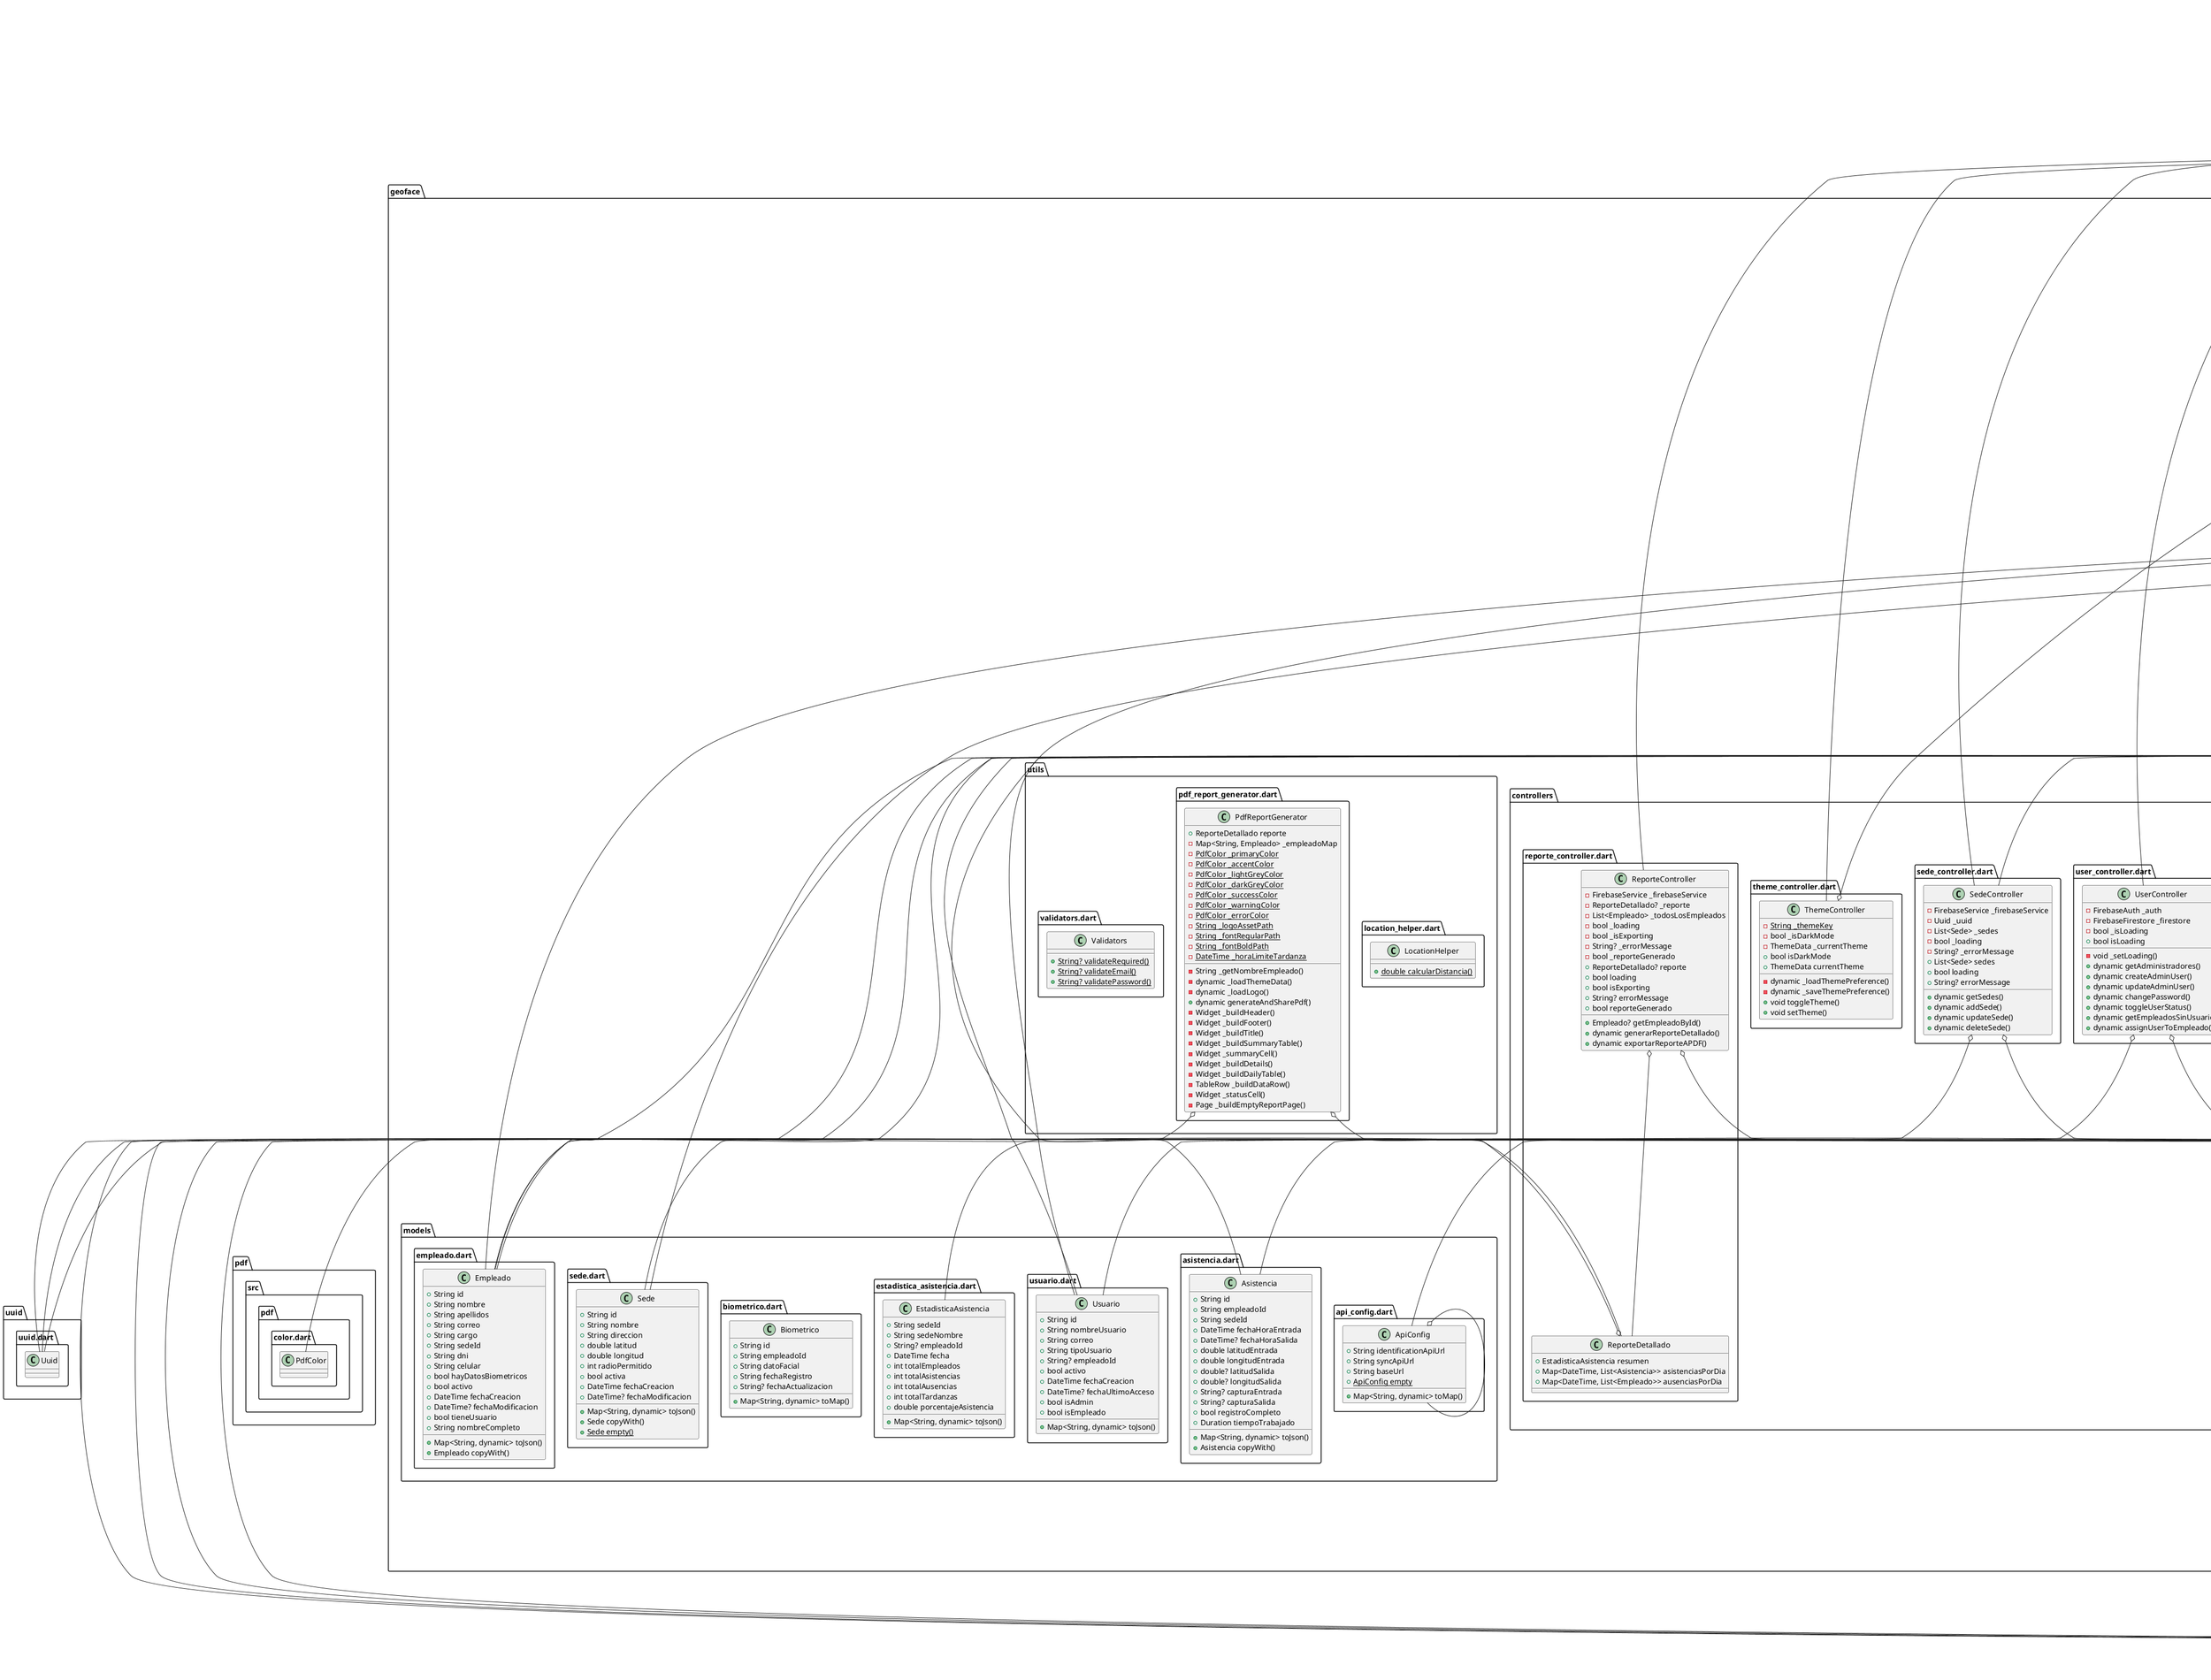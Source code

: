 @startuml
set namespaceSeparator ::

class "geoface::app_config.dart::AppConfig" {
  {static} -SharedPreferences _prefs
  {static} +String appName
  {static} +String appVersion
  {static} +String apiBaseUrl
  {static} +int geoFenceRadius
  {static} +Duration locationUpdateInterval
  {static} +String usuariosCollection
  {static} +String empleadosCollection
  {static} +String sedesCollection
  {static} +String asistenciasCollection
  {static} +bool isFirstRun
  {static} +dynamic initialize()
  {static} +dynamic setFirstRun()
}

"geoface::app_config.dart::AppConfig" o-- "shared_preferences::src::shared_preferences_legacy.dart::SharedPreferences"

class "geoface::controllers::administrador_controller.dart::AdministradorController" {
  -AdministradorService _adminService
  -bool _loading
  -bool _isLoading
  -String? _errorMessage
  +bool loading
  +bool isLoading
  +String? errorMessage
  -void _setState()
  +dynamic getAdministradores()
  +dynamic createAdmin()
  +dynamic updateAdmin()
  +dynamic toggleAdminStatus()
}

"geoface::controllers::administrador_controller.dart::AdministradorController" o-- "geoface::services::administrador_service.dart::AdministradorService"
"flutter::src::foundation::change_notifier.dart::ChangeNotifier" <|-- "geoface::controllers::administrador_controller.dart::AdministradorController"

class "geoface::controllers::api_config_controller.dart::ApiConfigController" {
  -FirebaseService _firebaseService
  -ApiConfig _apiConfig
  -bool _isLoading
  -bool _isSyncing
  -String? _error
  +ApiConfig apiConfig
  +bool isLoading
  +bool isSyncing
  +String? error
  +dynamic loadApiConfig()
  +dynamic saveApiConfigFromBaseUrl()
  +dynamic syncRemoteDatabase()
  -void _setLoading()
}

"geoface::controllers::api_config_controller.dart::ApiConfigController" o-- "geoface::services::firebase_service.dart::FirebaseService"
"geoface::controllers::api_config_controller.dart::ApiConfigController" o-- "geoface::models::api_config.dart::ApiConfig"
"flutter::src::foundation::change_notifier.dart::ChangeNotifier" <|-- "geoface::controllers::api_config_controller.dart::ApiConfigController"

class "geoface::controllers::asistencia_controller.dart::AsistenciaController" {
  -FirebaseService _firebaseService
  -LocationService _locationService
  -Uuid _uuid
  -Asistencia? _asistenciaActiva
  -List<Asistencia> _asistencias
  -bool _loading
  -String? _errorMessage
  +Asistencia? asistenciaActiva
  +List<Asistencia> asistencias
  +bool loading
  +String? errorMessage
  +dynamic checkEmpleadoAsistenciaStatus()
  +dynamic registrarEntrada()
  +dynamic registrarSalida()
  +dynamic getAsistenciasByEmpleado()
  +dynamic getAllAsistencias()
  +void clearState()
  +dynamic refreshAsistenciaStatus()
}

"geoface::controllers::asistencia_controller.dart::AsistenciaController" o-- "geoface::services::firebase_service.dart::FirebaseService"
"geoface::controllers::asistencia_controller.dart::AsistenciaController" o-- "geoface::services::location_service.dart::LocationService"
"geoface::controllers::asistencia_controller.dart::AsistenciaController" o-- "uuid::uuid.dart::Uuid"
"geoface::controllers::asistencia_controller.dart::AsistenciaController" o-- "geoface::models::asistencia.dart::Asistencia"
"flutter::src::foundation::change_notifier.dart::ChangeNotifier" <|-- "geoface::controllers::asistencia_controller.dart::AsistenciaController"

class "geoface::controllers::asistencia_controller.dart::AsistenciaStatus" {
  +int index
  {static} +List<AsistenciaStatus> values
  {static} +AsistenciaStatus debeMarcarEntrada
  {static} +AsistenciaStatus debeMarcarSalida
  {static} +AsistenciaStatus jornadaCompleta
  {static} +AsistenciaStatus error
}

"geoface::controllers::asistencia_controller.dart::AsistenciaStatus" o-- "geoface::controllers::asistencia_controller.dart::AsistenciaStatus"
"dart::core::Enum" <|-- "geoface::controllers::asistencia_controller.dart::AsistenciaStatus"

class "geoface::controllers::auth_controller.dart::AuthController" {
  -FirebaseAuth _auth
  -FirebaseFirestore _firestore
  -AuthStatus _status
  -Usuario? _currentUser
  -String? _errorMessage
  +AuthStatus status
  +Usuario? currentUser
  +String? errorMessage
  +bool isAdmin
  +bool isEmpleado
  +bool loading
  -dynamic _onAuthStateChanged()
  -dynamic _fetchUserData()
  +void setErrorMessage()
  +dynamic login()
  +dynamic logout()
  +dynamic changePassword()
  -void _formatErrorMessage()
}

"geoface::controllers::auth_controller.dart::AuthController" o-- "firebase_auth::firebase_auth.dart::FirebaseAuth"
"geoface::controllers::auth_controller.dart::AuthController" o-- "cloud_firestore::cloud_firestore.dart::FirebaseFirestore"
"geoface::controllers::auth_controller.dart::AuthController" o-- "geoface::controllers::auth_controller.dart::AuthStatus"
"geoface::controllers::auth_controller.dart::AuthController" o-- "geoface::models::usuario.dart::Usuario"
"flutter::src::foundation::change_notifier.dart::ChangeNotifier" <|-- "geoface::controllers::auth_controller.dart::AuthController"

class "geoface::controllers::auth_controller.dart::AuthStatus" {
  +int index
  {static} +List<AuthStatus> values
  {static} +AuthStatus initial
  {static} +AuthStatus authenticated
  {static} +AuthStatus unauthenticated
  {static} +AuthStatus loading
}

"geoface::controllers::auth_controller.dart::AuthStatus" o-- "geoface::controllers::auth_controller.dart::AuthStatus"
"dart::core::Enum" <|-- "geoface::controllers::auth_controller.dart::AuthStatus"

class "geoface::controllers::biometrico_controller.dart::BiometricoController" {
  -FirebaseStorage _storage
  -FirebaseFirestore _firestore
  +CameraController? cameraController
  -bool _isCameraInitialized
  -String? _errorMessage
  -bool _isProcessing
  +bool isCameraInitialized
  +String? errorMessage
  +bool isProcessing
  +dynamic initCamera()
  +dynamic stopCamera()
  +dynamic capturePhoto()
  -dynamic _eliminarBiometricosExistentes()
  +dynamic registerBiometrico()
  +dynamic updateBiometrico()
  +dynamic registerBiometricoWithFile()
  +dynamic updateBiometricoWithFile()
  +dynamic deleteBiometrico()
  +dynamic getBiometricoByEmpleadoId()
  +void dispose()
}

"geoface::controllers::biometrico_controller.dart::BiometricoController" o-- "firebase_storage::firebase_storage.dart::FirebaseStorage"
"geoface::controllers::biometrico_controller.dart::BiometricoController" o-- "cloud_firestore::cloud_firestore.dart::FirebaseFirestore"
"geoface::controllers::biometrico_controller.dart::BiometricoController" o-- "camera::src::camera_controller.dart::CameraController"
"flutter::src::foundation::change_notifier.dart::ChangeNotifier" <|-- "geoface::controllers::biometrico_controller.dart::BiometricoController"

class "geoface::controllers::empleado_controller.dart::EmpleadoController" {
  -FirebaseService _firebaseService
  -FirebaseAuth _auth
  -FirebaseFirestore _firestore
  -Uuid _uuid
  -List<Empleado> _empleados
  -bool _loading
  -String? _errorMessage
  +List<Empleado> empleados
  +bool loading
  +String? errorMessage
  -void _setState()
  +dynamic getEmpleados()
  +dynamic fetchEmpleados()
  +dynamic getEmpleadoById()
  +dynamic getEmpleadosPorSede()
  +dynamic validarDatosUnicos()
  +dynamic addEmpleado()
  +dynamic updateEmpleado()
  +dynamic deleteEmpleado()
  +dynamic toggleEmpleadoActivo()
  +dynamic assignUserToEmpleado()
  +dynamic resetEmpleadoPassword()
}

"geoface::controllers::empleado_controller.dart::EmpleadoController" o-- "geoface::services::firebase_service.dart::FirebaseService"
"geoface::controllers::empleado_controller.dart::EmpleadoController" o-- "firebase_auth::firebase_auth.dart::FirebaseAuth"
"geoface::controllers::empleado_controller.dart::EmpleadoController" o-- "cloud_firestore::cloud_firestore.dart::FirebaseFirestore"
"geoface::controllers::empleado_controller.dart::EmpleadoController" o-- "uuid::uuid.dart::Uuid"
"flutter::src::foundation::change_notifier.dart::ChangeNotifier" <|-- "geoface::controllers::empleado_controller.dart::EmpleadoController"

class "geoface::controllers::reporte_controller.dart::ReporteDetallado" {
  +EstadisticaAsistencia resumen
  +Map<DateTime, List<Asistencia>> asistenciasPorDia
  +Map<DateTime, List<Empleado>> ausenciasPorDia
}

"geoface::controllers::reporte_controller.dart::ReporteDetallado" o-- "geoface::models::estadistica_asistencia.dart::EstadisticaAsistencia"

class "geoface::controllers::reporte_controller.dart::ReporteController" {
  -FirebaseService _firebaseService
  -ReporteDetallado? _reporte
  -List<Empleado> _todosLosEmpleados
  -bool _loading
  -bool _isExporting
  -String? _errorMessage
  -bool _reporteGenerado
  +ReporteDetallado? reporte
  +bool loading
  +bool isExporting
  +String? errorMessage
  +bool reporteGenerado
  +Empleado? getEmpleadoById()
  +dynamic generarReporteDetallado()
  +dynamic exportarReporteAPDF()
}

"geoface::controllers::reporte_controller.dart::ReporteController" o-- "geoface::services::firebase_service.dart::FirebaseService"
"geoface::controllers::reporte_controller.dart::ReporteController" o-- "geoface::controllers::reporte_controller.dart::ReporteDetallado"
"flutter::src::foundation::change_notifier.dart::ChangeNotifier" <|-- "geoface::controllers::reporte_controller.dart::ReporteController"

class "geoface::controllers::sede_controller.dart::SedeController" {
  -FirebaseService _firebaseService
  -Uuid _uuid
  -List<Sede> _sedes
  -bool _loading
  -String? _errorMessage
  +List<Sede> sedes
  +bool loading
  +String? errorMessage
  +dynamic getSedes()
  +dynamic addSede()
  +dynamic updateSede()
  +dynamic deleteSede()
}

"geoface::controllers::sede_controller.dart::SedeController" o-- "geoface::services::firebase_service.dart::FirebaseService"
"geoface::controllers::sede_controller.dart::SedeController" o-- "uuid::uuid.dart::Uuid"
"flutter::src::foundation::change_notifier.dart::ChangeNotifier" <|-- "geoface::controllers::sede_controller.dart::SedeController"

class "geoface::controllers::theme_controller.dart::ThemeController" {
  {static} -String _themeKey
  -bool _isDarkMode
  -ThemeData _currentTheme
  +bool isDarkMode
  +ThemeData currentTheme
  -dynamic _loadThemePreference()
  -dynamic _saveThemePreference()
  +void toggleTheme()
  +void setTheme()
}

"geoface::controllers::theme_controller.dart::ThemeController" o-- "flutter::src::material::theme_data.dart::ThemeData"
"flutter::src::foundation::change_notifier.dart::ChangeNotifier" <|-- "geoface::controllers::theme_controller.dart::ThemeController"

class "geoface::controllers::theme_provider.dart::ThemeProvider" {
  -bool _isDarkMode
  +bool isDarkMode
  +ThemeData currentTheme
  -dynamic _loadThemeFromPrefs()
  -dynamic _saveThemeToPrefs()
  +void toggleTheme()
}

"geoface::controllers::theme_provider.dart::ThemeProvider" o-- "flutter::src::material::theme_data.dart::ThemeData"
"flutter::src::foundation::change_notifier.dart::ChangeNotifier" <|-- "geoface::controllers::theme_provider.dart::ThemeProvider"

class "geoface::controllers::user_controller.dart::UserController" {
  -FirebaseAuth _auth
  -FirebaseFirestore _firestore
  -bool _isLoading
  +bool isLoading
  -void _setLoading()
  +dynamic getAdministradores()
  +dynamic createAdminUser()
  +dynamic updateAdminUser()
  +dynamic changePassword()
  +dynamic toggleUserStatus()
  +dynamic getEmpleadosSinUsuario()
  +dynamic assignUserToEmpleado()
}

"geoface::controllers::user_controller.dart::UserController" o-- "firebase_auth::firebase_auth.dart::FirebaseAuth"
"geoface::controllers::user_controller.dart::UserController" o-- "cloud_firestore::cloud_firestore.dart::FirebaseFirestore"
"flutter::src::foundation::change_notifier.dart::ChangeNotifier" <|-- "geoface::controllers::user_controller.dart::UserController"

class "geoface::firebase_options.dart::DefaultFirebaseOptions" {
  {static} +FirebaseOptions android
  {static} +FirebaseOptions currentPlatform
}

"geoface::firebase_options.dart::DefaultFirebaseOptions" o-- "firebase_core_platform_interface::firebase_core_platform_interface.dart::FirebaseOptions"

class "geoface::main.dart::MyApp" {
  +State<MyApp> createState()
}

"flutter::src::widgets::framework.dart::StatefulWidget" <|-- "geoface::main.dart::MyApp"

class "geoface::main.dart::_MyAppState" {
  -bool _isFirstLaunch
  -bool _isLoading
  -String _firstLaunchKey
  +void initState()
  -dynamic _loadAppState()
  -void _handlePermissionsGranted()
  +Widget build()
  -Widget _buildLoadingScreen()
  -Widget _buildInitialScreen()
}

"flutter::src::widgets::framework.dart::State" <|-- "geoface::main.dart::_MyAppState"

class "geoface::models::api_config.dart::ApiConfig" {
  +String identificationApiUrl
  +String syncApiUrl
  +String baseUrl
  {static} +ApiConfig empty
  +Map<String, dynamic> toMap()
}

"geoface::models::api_config.dart::ApiConfig" o-- "geoface::models::api_config.dart::ApiConfig"

class "geoface::models::asistencia.dart::Asistencia" {
  +String id
  +String empleadoId
  +String sedeId
  +DateTime fechaHoraEntrada
  +DateTime? fechaHoraSalida
  +double latitudEntrada
  +double longitudEntrada
  +double? latitudSalida
  +double? longitudSalida
  +String? capturaEntrada
  +String? capturaSalida
  +bool registroCompleto
  +Duration tiempoTrabajado
  +Map<String, dynamic> toJson()
  +Asistencia copyWith()
}

class "geoface::models::biometrico.dart::Biometrico" {
  +String id
  +String empleadoId
  +String datoFacial
  +String fechaRegistro
  +String? fechaActualizacion
  +Map<String, dynamic> toMap()
}

class "geoface::models::empleado.dart::Empleado" {
  +String id
  +String nombre
  +String apellidos
  +String correo
  +String cargo
  +String sedeId
  +String dni
  +String celular
  +bool hayDatosBiometricos
  +bool activo
  +DateTime fechaCreacion
  +DateTime? fechaModificacion
  +bool tieneUsuario
  +String nombreCompleto
  +Map<String, dynamic> toJson()
  +Empleado copyWith()
}

class "geoface::models::estadistica_asistencia.dart::EstadisticaAsistencia" {
  +String sedeId
  +String sedeNombre
  +String? empleadoId
  +DateTime fecha
  +int totalEmpleados
  +int totalAsistencias
  +int totalAusencias
  +int totalTardanzas
  +double porcentajeAsistencia
  +Map<String, dynamic> toJson()
}

class "geoface::models::sede.dart::Sede" {
  +String id
  +String nombre
  +String direccion
  +double latitud
  +double longitud
  +int radioPermitido
  +bool activa
  +DateTime fechaCreacion
  +DateTime? fechaModificacion
  +Map<String, dynamic> toJson()
  +Sede copyWith()
  {static} +Sede empty()
}

class "geoface::models::usuario.dart::Usuario" {
  +String id
  +String nombreUsuario
  +String correo
  +String tipoUsuario
  +String? empleadoId
  +bool activo
  +DateTime fechaCreacion
  +DateTime? fechaUltimoAcceso
  +bool isAdmin
  +bool isEmpleado
  +Map<String, dynamic> toJson()
}

class "geoface::routes.dart::AppRoutes" {
  {static} +String mainMenu
  {static} +String login
  {static} +String dashboard
  {static} +String empleados
  {static} +String empleadoDetail
  {static} +String sedes
  {static} +String sedeDetail
  {static} +String reportes
  {static} +String marcarAsistencia
  {static} +String biometrico
  {static} +String gestionUsuariosEmpleados
  {static} +String adminLayout
  {static} +Route<dynamic> generateRoute()
}

class "geoface::services::administrador_service.dart::AdministradorService" {
  -FirebaseAuth _auth
  -FirebaseFirestore _firestore
  +dynamic getAdministradores()
  +dynamic createAdminUser()
  +dynamic updateAdminUser()
  +dynamic toggleUserStatus()
}

"geoface::services::administrador_service.dart::AdministradorService" o-- "firebase_auth::firebase_auth.dart::FirebaseAuth"
"geoface::services::administrador_service.dart::AdministradorService" o-- "cloud_firestore::cloud_firestore.dart::FirebaseFirestore"

class "geoface::services::auth_service.dart::AuthService" {
  -FirebaseAuth _firebaseAuth
  -FirebaseFirestore _firestore
  +Stream<User?> authStateChanges
  +User? currentUser
  +dynamic signIn()
  +dynamic signOut()
  +dynamic getCurrentUserData()
  +dynamic isCurrentUserAdmin()
}

"geoface::services::auth_service.dart::AuthService" o-- "firebase_auth::firebase_auth.dart::FirebaseAuth"
"geoface::services::auth_service.dart::AuthService" o-- "cloud_firestore::cloud_firestore.dart::FirebaseFirestore"
"geoface::services::auth_service.dart::AuthService" o-- "dart::async::Stream<User>"
"geoface::services::auth_service.dart::AuthService" o-- "firebase_auth::firebase_auth.dart::User"

class "geoface::services::empleado_service.dart::EmpleadoService" {
  -FirebaseFirestore _firestore
  -FirebaseStorage _storage
  +dynamic getEmpleados()
  +dynamic getEmpleadoById()
  +dynamic createEmpleado()
  +dynamic updateEmpleado()
}

"geoface::services::empleado_service.dart::EmpleadoService" o-- "cloud_firestore::cloud_firestore.dart::FirebaseFirestore"
"geoface::services::empleado_service.dart::EmpleadoService" o-- "firebase_storage::firebase_storage.dart::FirebaseStorage"

class "geoface::services::fake_gps_detector_service.dart::FakeGpsDetectorService" {
  {static} -dynamic _isMockLocation()
  {static} -bool _isLowAccuracy()
  {static} +dynamic checkIfFakeGpsUsed()
}

class "geoface::services::firebase_service.dart::FirebaseService" {
  -FirebaseFirestore _firestore
  -FirebaseAuth _auth
  +dynamic signInWithEmailAndPassword()
  +dynamic signOut()
  +User? getCurrentUser()
  +dynamic getUsuarioByEmail()
  +dynamic getEmpleados()
  +dynamic getEmpleadoById()
  +dynamic getEmpleadoByDNI()
  +dynamic addEmpleado()
  +dynamic updateEmpleado()
  +dynamic deleteEmpleado()
  +dynamic getSedes()
  +dynamic getSedeById()
  +dynamic addSede()
  +dynamic updateSede()
  +dynamic deleteSede()
  +dynamic getAsistenciasByEmpleado()
  +dynamic getActiveAsistencia()
  +dynamic registrarEntrada()
  +dynamic registrarSalida()
  +dynamic getAsistenciaById()
  +dynamic getAsistenciasFiltradas()
  +dynamic getCompletedAsistenciaForToday()
  +dynamic getTodayAsistencia()
  +dynamic getAsistenciasBySede()
  +dynamic getAllAsistencias()
  +dynamic getAdministradores()
  +dynamic sendPasswordResetEmail()
  +dynamic saveApiConfig()
  +dynamic getApiConfig()
}

"geoface::services::firebase_service.dart::FirebaseService" o-- "cloud_firestore::cloud_firestore.dart::FirebaseFirestore"
"geoface::services::firebase_service.dart::FirebaseService" o-- "firebase_auth::firebase_auth.dart::FirebaseAuth"

class "geoface::services::location_service.dart::LocationService" {
  +dynamic getCurrentPosition()
}

class "geoface::services::sede_services.dart::SedeService" {
  -FirebaseFirestore _firestore
  +dynamic getSedes()
  +dynamic getSedeById()
  +dynamic createSede()
  +dynamic updateSede()
  +dynamic toggleSedeActiva()
  +bool coordenadasEnPerimetro()
}

"geoface::services::sede_services.dart::SedeService" o-- "cloud_firestore::cloud_firestore.dart::FirebaseFirestore"

class "geoface::services::time_service.dart::TimeService" {
  {static} +dynamic getCurrentNetworkTime()
}

class "geoface::themes::app_theme.dart::AppTheme" {
  {static} -Color _primarySeed
  {static} -Color _secondarySeed
  {static} -Color _tertiarySeed
  {static} -Color _errorSeed
  {static} +ThemeData lightTheme
  {static} +ThemeData darkTheme
  {static} -ThemeData _buildTheme()
}

"geoface::themes::app_theme.dart::AppTheme" o-- "dart::ui::Color"
"geoface::themes::app_theme.dart::AppTheme" o-- "flutter::src::material::theme_data.dart::ThemeData"

class "geoface::utils::location_helper.dart::LocationHelper" {
  {static} +double calcularDistancia()
}

class "geoface::utils::pdf_report_generator.dart::PdfReportGenerator" {
  +ReporteDetallado reporte
  -Map<String, Empleado> _empleadoMap
  {static} -PdfColor _primaryColor
  {static} -PdfColor _accentColor
  {static} -PdfColor _lightGreyColor
  {static} -PdfColor _darkGreyColor
  {static} -PdfColor _successColor
  {static} -PdfColor _warningColor
  {static} -PdfColor _errorColor
  {static} -String _logoAssetPath
  {static} -String _fontRegularPath
  {static} -String _fontBoldPath
  {static} -DateTime _horaLimiteTardanza
  -String _getNombreEmpleado()
  -dynamic _loadThemeData()
  -dynamic _loadLogo()
  +dynamic generateAndSharePdf()
  -Widget _buildHeader()
  -Widget _buildFooter()
  -Widget _buildTitle()
  -Widget _buildSummaryTable()
  -Widget _summaryCell()
  -Widget _buildDetails()
  -Widget _buildDailyTable()
  -TableRow _buildDataRow()
  -Widget _statusCell()
  -Page _buildEmptyReportPage()
}

"geoface::utils::pdf_report_generator.dart::PdfReportGenerator" o-- "geoface::controllers::reporte_controller.dart::ReporteDetallado"
"geoface::utils::pdf_report_generator.dart::PdfReportGenerator" o-- "pdf::src::pdf::color.dart::PdfColor"

class "geoface::utils::validators.dart::Validators" {
  {static} +String? validateRequired()
  {static} +String? validateEmail()
  {static} +String? validatePassword()
}

class "geoface::views::admin::add_edit_admin_page.dart::AddEditAdminPage" {
  +Usuario? admin
  +State<AddEditAdminPage> createState()
}

"geoface::views::admin::add_edit_admin_page.dart::AddEditAdminPage" o-- "geoface::models::usuario.dart::Usuario"
"flutter::src::widgets::framework.dart::StatefulWidget" <|-- "geoface::views::admin::add_edit_admin_page.dart::AddEditAdminPage"

class "geoface::views::admin::add_edit_admin_page.dart::_AddEditAdminPageState" {
  -GlobalKey<FormState> _formKey
  -TextEditingController _nombreController
  -TextEditingController _correoController
  -TextEditingController _passwordController
  -bool _isEditMode
  -bool _obscurePassword
  -AnimationController _animationController
  -AnimationController _formAnimationController
  -Animation<double> _fadeAnimation
  -Animation<Offset> _slideAnimation
  +void initState()
  +void dispose()
  -dynamic _saveForm()
  -Widget _buildHeaderSection()
  -Widget _buildFormField()
  +Widget build()
}

"geoface::views::admin::add_edit_admin_page.dart::_AddEditAdminPageState" o-- "flutter::src::widgets::framework.dart::GlobalKey<FormState>"
"geoface::views::admin::add_edit_admin_page.dart::_AddEditAdminPageState" o-- "flutter::src::widgets::editable_text.dart::TextEditingController"
"geoface::views::admin::add_edit_admin_page.dart::_AddEditAdminPageState" o-- "flutter::src::animation::animation_controller.dart::AnimationController"
"geoface::views::admin::add_edit_admin_page.dart::_AddEditAdminPageState" o-- "flutter::src::animation::animation.dart::Animation<double>"
"geoface::views::admin::add_edit_admin_page.dart::_AddEditAdminPageState" o-- "flutter::src::animation::animation.dart::Animation<Offset>"
"flutter::src::widgets::framework.dart::State" <|-- "geoface::views::admin::add_edit_admin_page.dart::_AddEditAdminPageState"
"flutter::src::widgets::ticker_provider.dart::TickerProviderStateMixin" <|-- "geoface::views::admin::add_edit_admin_page.dart::_AddEditAdminPageState"

class "geoface::views::admin::administradores_page.dart::AdministradoresPage" {
  +State<AdministradoresPage> createState()
}

"flutter::src::widgets::framework.dart::StatefulWidget" <|-- "geoface::views::admin::administradores_page.dart::AdministradoresPage"

class "geoface::views::admin::administradores_page.dart::_AdministradoresPageState" {
  -dynamic _administradoresFuture
  -AnimationController _fabAnimationController
  -Animation<double> _fabAnimation
  +void initState()
  +void dispose()
  -void _loadData()
  -dynamic _refreshData()
  -void _navigateAndRefresh()
  -void _toggleStatus()
  +Widget build()
}

"geoface::views::admin::administradores_page.dart::_AdministradoresPageState" o-- "flutter::src::animation::animation_controller.dart::AnimationController"
"geoface::views::admin::administradores_page.dart::_AdministradoresPageState" o-- "flutter::src::animation::animation.dart::Animation<double>"
"flutter::src::widgets::framework.dart::State" <|-- "geoface::views::admin::administradores_page.dart::_AdministradoresPageState"
"flutter::src::widgets::ticker_provider.dart::TickerProviderStateMixin" <|-- "geoface::views::admin::administradores_page.dart::_AdministradoresPageState"

class "geoface::views::admin::admin_layout.dart::AdminLayout" {
  +State<AdminLayout> createState()
}

"flutter::src::widgets::framework.dart::StatefulWidget" <|-- "geoface::views::admin::admin_layout.dart::AdminLayout"

class "geoface::views::admin::admin_layout.dart::_AdminLayoutState" {
  -TabController _tabController
  -int _selectedIndex
  -List<Widget> _pageCache
  -List<String> _titles
  -List<IconData> _icons
  +void initState()
  +void dispose()
  -void _onItemTapped()
  -void _showSettingsMenu()
  -PageRouteBuilder<dynamic> _createSettingsRoute()
  -void _showLogoutConfirmation()
  +Widget build()
  -PreferredSizeWidget _buildAppBar()
  -Widget _buildBottomNav()
  -Widget _buildNavItem()
}

"geoface::views::admin::admin_layout.dart::_AdminLayoutState" o-- "flutter::src::material::tab_controller.dart::TabController"
"flutter::src::widgets::framework.dart::State" <|-- "geoface::views::admin::admin_layout.dart::_AdminLayoutState"
"flutter::src::widgets::ticker_provider.dart::SingleTickerProviderStateMixin" <|-- "geoface::views::admin::admin_layout.dart::_AdminLayoutState"

class "geoface::views::admin::admin_layout.dart::_SettingsMenu" {
  +Usuario currentUser
  +dynamic Function(Widget) onNavigate
  +void Function() onToggleTheme
  +void Function() onLogout
  +Widget build()
  -Widget _buildProfileHeader()
  -Widget _buildMenuSection()
  -Widget _buildOptionTile()
}

"geoface::views::admin::admin_layout.dart::_SettingsMenu" o-- "geoface::models::usuario.dart::Usuario"
"geoface::views::admin::admin_layout.dart::_SettingsMenu" o-- "null::dynamic Function(Widget)"
"geoface::views::admin::admin_layout.dart::_SettingsMenu" o-- "dart::ui::void Function()"
"flutter::src::widgets::framework.dart::StatelessWidget" <|-- "geoface::views::admin::admin_layout.dart::_SettingsMenu"

class "geoface::views::admin::api_config_page.dart::ApiConfigPage" {
  +State<ApiConfigPage> createState()
}

"flutter::src::widgets::framework.dart::StatefulWidget" <|-- "geoface::views::admin::api_config_page.dart::ApiConfigPage"

class "geoface::views::admin::api_config_page.dart::_ApiConfigPageState" {
  -GlobalKey<FormState> _formKey
  -TextEditingController _urlController
  +void initState()
  +void dispose()
  -dynamic _saveUrl()
  -dynamic _syncApi()
  +Widget build()
}

"geoface::views::admin::api_config_page.dart::_ApiConfigPageState" o-- "flutter::src::widgets::framework.dart::GlobalKey<FormState>"
"geoface::views::admin::api_config_page.dart::_ApiConfigPageState" o-- "flutter::src::widgets::editable_text.dart::TextEditingController"
"flutter::src::widgets::framework.dart::State" <|-- "geoface::views::admin::api_config_page.dart::_ApiConfigPageState"

class "geoface::views::admin::cambiar_contrasena_page.dart::CambiarContrasenaPage" {
  +State<CambiarContrasenaPage> createState()
}

"flutter::src::widgets::framework.dart::StatefulWidget" <|-- "geoface::views::admin::cambiar_contrasena_page.dart::CambiarContrasenaPage"

class "geoface::views::admin::cambiar_contrasena_page.dart::_CambiarContrasenaPageState" {
  -GlobalKey<FormState> _formKey
  -TextEditingController _currentPasswordController
  -TextEditingController _newPasswordController
  -TextEditingController _confirmPasswordController
  -bool _currentPasswordVisible
  -bool _newPasswordVisible
  -bool _confirmPasswordVisible
  +void dispose()
  -void _showFeedback()
  -dynamic _cambiarContrasena()
  +Widget build()
  -Widget _buildHeader()
  -Widget _buildPasswordField()
}

"geoface::views::admin::cambiar_contrasena_page.dart::_CambiarContrasenaPageState" o-- "flutter::src::widgets::framework.dart::GlobalKey<FormState>"
"geoface::views::admin::cambiar_contrasena_page.dart::_CambiarContrasenaPageState" o-- "flutter::src::widgets::editable_text.dart::TextEditingController"
"flutter::src::widgets::framework.dart::State" <|-- "geoface::views::admin::cambiar_contrasena_page.dart::_CambiarContrasenaPageState"

class "geoface::views::admin::crear_administrador.dart::CrearAdministradorPage" {
  +State<CrearAdministradorPage> createState()
}

"flutter::src::widgets::framework.dart::StatefulWidget" <|-- "geoface::views::admin::crear_administrador.dart::CrearAdministradorPage"

class "geoface::views::admin::crear_administrador.dart::_CrearAdministradorPageState" {
  +TextEditingController nameController
  +TextEditingController emailController
  +TextEditingController passwordController
  +GlobalKey<FormState> formKey
  +bool isLoading
  +void dispose()
  -dynamic _createAdminUser()
  +Widget build()
}

"geoface::views::admin::crear_administrador.dart::_CrearAdministradorPageState" o-- "flutter::src::widgets::editable_text.dart::TextEditingController"
"geoface::views::admin::crear_administrador.dart::_CrearAdministradorPageState" o-- "flutter::src::widgets::framework.dart::GlobalKey<FormState>"
"flutter::src::widgets::framework.dart::State" <|-- "geoface::views::admin::crear_administrador.dart::_CrearAdministradorPageState"

class "geoface::views::admin::custom_app_bar.dart::LoadingOverlay" {
  +bool isLoading
  +Widget child
  +String? message
  +Widget build()
}

"geoface::views::admin::custom_app_bar.dart::LoadingOverlay" o-- "flutter::src::widgets::framework.dart::Widget"
"flutter::src::widgets::framework.dart::StatelessWidget" <|-- "geoface::views::admin::custom_app_bar.dart::LoadingOverlay"

class "geoface::views::admin::dashboard_page.dart::DashboardPage" {
  +void Function(int)? onNavigateToTab
  +State<DashboardPage> createState()
}

"geoface::views::admin::dashboard_page.dart::DashboardPage" o-- "null::void Function(int)"
"flutter::src::widgets::framework.dart::StatefulWidget" <|-- "geoface::views::admin::dashboard_page.dart::DashboardPage"

class "geoface::views::admin::dashboard_page.dart::_DashboardPageState" {
  -AnimationController _animationController
  -Animation<double> _fadeAnimation
  -Animation<Offset> _slideAnimation
  +void initState()
  +void dispose()
  -dynamic _loadData()
  -int _getAsistenciasHoy()
  -Map<String, int> _getAsistenciasPorSedeHoy()
  +Widget build()
  -Widget _buildLoadingWidget()
  -Widget _buildErrorWidget()
  -Widget _buildHeader()
  -String _getGreeting()
  -Widget _buildStatsGrid()
  -Widget _buildModernStatCard()
  -Widget _buildAsistenciasChart()
  -Widget _buildEmptyChart()
  -Widget _buildChart()
  -String _getShortSedeName()
  -Widget _buildSedesSection()
  -Widget _buildEmptySedes()
  -Widget _buildSedeCard()
  -Widget _buildInsightCards()
  -Widget _buildInsightCard()
  -List<_InsightData> _generateInsights()
}

"geoface::views::admin::dashboard_page.dart::_DashboardPageState" o-- "flutter::src::animation::animation_controller.dart::AnimationController"
"geoface::views::admin::dashboard_page.dart::_DashboardPageState" o-- "flutter::src::animation::animation.dart::Animation<double>"
"geoface::views::admin::dashboard_page.dart::_DashboardPageState" o-- "flutter::src::animation::animation.dart::Animation<Offset>"
"flutter::src::widgets::framework.dart::State" <|-- "geoface::views::admin::dashboard_page.dart::_DashboardPageState"
"flutter::src::widgets::ticker_provider.dart::TickerProviderStateMixin" <|-- "geoface::views::admin::dashboard_page.dart::_DashboardPageState"

class "geoface::views::admin::dashboard_page.dart::_StatCardData" {
  +String title
  +String value
  +String? total
  +String? description
  +IconData icon
  +List<Color> gradient
}

"geoface::views::admin::dashboard_page.dart::_StatCardData" o-- "flutter::src::widgets::icon_data.dart::IconData"

class "geoface::views::admin::dashboard_page.dart::_InsightData" {
  +String title
  +String description
  +IconData icon
  +Color color
}

"geoface::views::admin::dashboard_page.dart::_InsightData" o-- "flutter::src::widgets::icon_data.dart::IconData"
"geoface::views::admin::dashboard_page.dart::_InsightData" o-- "dart::ui::Color"

class "geoface::views::admin::empleados_page.dart::EmpleadosPage" {
  +State<EmpleadosPage> createState()
}

"flutter::src::widgets::framework.dart::StatefulWidget" <|-- "geoface::views::admin::empleados_page.dart::EmpleadosPage"

class "geoface::views::admin::empleados_page.dart::_EmpleadosPageState" {
  -TextEditingController _searchController
  -FocusNode _searchFocusNode
  -AnimationController _fabAnimationController
  -AnimationController _searchAnimationController
  -Animation<double> _fabAnimation
  -Animation<double> _searchAnimation
  -bool _isSearchExpanded
  -String _selectedFilter
  +void initState()
  +void dispose()
  -void _onSearchChanged()
  -void _onSearchFocusChanged()
  -void _expandSearch()
  -void _collapseSearch()
  -dynamic _refreshData()
  -void _showFeedback()
  -dynamic _toggleEmpleadoStatus()
  -dynamic _deleteEmpleado()
  -String _getInitials()
  -List<Empleado> _filterEmpleados()
  -void _navigateToForm()
  -void _navigateToDetail()
  -void _navigateToBiometrico()
  +Widget build()
  -Widget _buildLoadingState()
  -Widget _buildHeader()
  -Widget _buildSearchAndFilters()
  -Widget _buildSearchBar()
  -Widget _buildFilterChips()
  -Widget _buildEmpleadosList()
  -Widget _buildEmpleadoCard()
  -Widget _buildEmptyState()
  -Widget _buildNoResultsState()
  -Widget _buildErrorState()
  -void _showEmpleadoOptions()
  -Widget _buildOptionTile()
  -void _showDeleteConfirmation()
}

"geoface::views::admin::empleados_page.dart::_EmpleadosPageState" o-- "flutter::src::widgets::editable_text.dart::TextEditingController"
"geoface::views::admin::empleados_page.dart::_EmpleadosPageState" o-- "flutter::src::widgets::focus_manager.dart::FocusNode"
"geoface::views::admin::empleados_page.dart::_EmpleadosPageState" o-- "flutter::src::animation::animation_controller.dart::AnimationController"
"geoface::views::admin::empleados_page.dart::_EmpleadosPageState" o-- "flutter::src::animation::animation.dart::Animation<double>"
"flutter::src::widgets::framework.dart::State" <|-- "geoface::views::admin::empleados_page.dart::_EmpleadosPageState"
"flutter::src::widgets::ticker_provider.dart::TickerProviderStateMixin" <|-- "geoface::views::admin::empleados_page.dart::_EmpleadosPageState"

class "geoface::views::admin::empleado_detail_page.dart::EmpleadoDetailPage" {
  +String empleadoId
  +State<EmpleadoDetailPage> createState()
}

"flutter::src::widgets::framework.dart::StatefulWidget" <|-- "geoface::views::admin::empleado_detail_page.dart::EmpleadoDetailPage"

class "geoface::views::admin::empleado_detail_page.dart::_EmpleadoDetailPageState" {
  -GlobalKey<FormState> _formKey
  -bool _isLoading
  -bool _isEditing
  -Empleado? _empleado
  -TextEditingController _nombreController
  -TextEditingController _apellidosController
  -TextEditingController _dniController
  -TextEditingController _celularController
  -TextEditingController _correoController
  -TextEditingController _cargoController
  -String? _sedeSeleccionada
  -EmpleadoController _empleadoController
  -SedeController _sedeController
  +void initState()
  +void dispose()
  -dynamic _loadData()
  -void _populateControllers()
  -dynamic _guardarCambios()
  -void _navigateToBiometrico()
  -void _mostrarNotificacion()
  -String _getInitials()
  -Widget _buildSectionHeader()
  -Widget _buildTextField()
  -Widget _buildDropdownField()
  +Widget build()
  -Widget _buildBody()
  -Widget _buildProfileHeader()
  -Widget _buildBiometricCard()
  -Widget _buildActionButtons()
}

"geoface::views::admin::empleado_detail_page.dart::_EmpleadoDetailPageState" o-- "flutter::src::widgets::framework.dart::GlobalKey<FormState>"
"geoface::views::admin::empleado_detail_page.dart::_EmpleadoDetailPageState" o-- "geoface::models::empleado.dart::Empleado"
"geoface::views::admin::empleado_detail_page.dart::_EmpleadoDetailPageState" o-- "flutter::src::widgets::editable_text.dart::TextEditingController"
"geoface::views::admin::empleado_detail_page.dart::_EmpleadoDetailPageState" o-- "geoface::controllers::empleado_controller.dart::EmpleadoController"
"geoface::views::admin::empleado_detail_page.dart::_EmpleadoDetailPageState" o-- "geoface::controllers::sede_controller.dart::SedeController"
"flutter::src::widgets::framework.dart::State" <|-- "geoface::views::admin::empleado_detail_page.dart::_EmpleadoDetailPageState"

class "geoface::views::admin::empleado_form_page.dart::EmpleadoFormPage" {
  +Empleado? empleado
  +State<EmpleadoFormPage> createState()
}

"geoface::views::admin::empleado_form_page.dart::EmpleadoFormPage" o-- "geoface::models::empleado.dart::Empleado"
"flutter::src::widgets::framework.dart::StatefulWidget" <|-- "geoface::views::admin::empleado_form_page.dart::EmpleadoFormPage"

class "geoface::views::admin::empleado_form_page.dart::_EmpleadoFormPageState" {
  -GlobalKey<FormState> _formKey
  -TextEditingController _nombreController
  -TextEditingController _apellidosController
  -TextEditingController _dniController
  -TextEditingController _celularController
  -TextEditingController _correoController
  -TextEditingController _cargoController
  -String? _sedeSeleccionada
  -bool _isLoading
  -String? _dniError
  -String? _correoError
  -EmpleadoController _empleadoController
  +void initState()
  -void _onControllerUpdate()
  +void dispose()
  -dynamic _guardarEmpleado()
  -void _mostrarNotificacion()
  -Widget _buildSectionHeader()
  -Widget _buildTextField()
  -Widget _buildDropdownField()
  +Widget build()
}

"geoface::views::admin::empleado_form_page.dart::_EmpleadoFormPageState" o-- "flutter::src::widgets::framework.dart::GlobalKey<FormState>"
"geoface::views::admin::empleado_form_page.dart::_EmpleadoFormPageState" o-- "flutter::src::widgets::editable_text.dart::TextEditingController"
"geoface::views::admin::empleado_form_page.dart::_EmpleadoFormPageState" o-- "geoface::controllers::empleado_controller.dart::EmpleadoController"
"flutter::src::widgets::framework.dart::State" <|-- "geoface::views::admin::empleado_form_page.dart::_EmpleadoFormPageState"

class "geoface::views::admin::gestion_usuarios_empleados_page.dart::GestionUsuariosEmpleadosPage" {
  +State<GestionUsuariosEmpleadosPage> createState()
}

"flutter::src::widgets::framework.dart::StatefulWidget" <|-- "geoface::views::admin::gestion_usuarios_empleados_page.dart::GestionUsuariosEmpleadosPage"

class "geoface::views::admin::gestion_usuarios_empleados_page.dart::_GestionUsuariosEmpleadosPageState" {
  -dynamic _empleadosFuture
  +void initState()
  -void _loadData()
  -dynamic _refreshData()
  -void _handleAssignUser()
  -void _handleResetPassword()
  -void _showFeedback()
  +Widget build()
}

"flutter::src::widgets::framework.dart::State" <|-- "geoface::views::admin::gestion_usuarios_empleados_page.dart::_GestionUsuariosEmpleadosPageState"

class "geoface::views::admin::loading_overlay.dart::CustomAppBar" {
  +String title
  +String? subtitle
  +void Function()? onBackPressed
  +List<Widget>? actions
  +bool centerTitle
  +Color? backgroundColor
  +Color? foregroundColor
  +double elevation
  +SystemUiOverlayStyle? systemOverlayStyle
  +Size preferredSize
  +Widget build()
}

"geoface::views::admin::loading_overlay.dart::CustomAppBar" o-- "dart::ui::void Function()"
"geoface::views::admin::loading_overlay.dart::CustomAppBar" o-- "dart::ui::Color"
"geoface::views::admin::loading_overlay.dart::CustomAppBar" o-- "flutter::src::services::system_chrome.dart::SystemUiOverlayStyle"
"geoface::views::admin::loading_overlay.dart::CustomAppBar" o-- "dart::ui::Size"
"flutter::src::widgets::framework.dart::StatelessWidget" <|-- "geoface::views::admin::loading_overlay.dart::CustomAppBar"
"flutter::src::widgets::preferred_size.dart::PreferredSizeWidget" <|-- "geoface::views::admin::loading_overlay.dart::CustomAppBar"

class "geoface::views::admin::registro_biometrico_page.dart::RegistroBiometricoScreen" {
  +Empleado empleado
  +State<RegistroBiometricoScreen> createState()
}

"geoface::views::admin::registro_biometrico_page.dart::RegistroBiometricoScreen" o-- "geoface::models::empleado.dart::Empleado"
"flutter::src::widgets::framework.dart::StatefulWidget" <|-- "geoface::views::admin::registro_biometrico_page.dart::RegistroBiometricoScreen"

class "geoface::views::admin::registro_biometrico_page.dart::_RegistroBiometricoScreenState" {
  -BiometricoController _controller
  -bool _isLoading
  -bool _hasExistingBiometric
  -String? _biometricoId
  -String? _biometricoUrl
  -bool _showPreview
  -bool _isCameraActive
  -ImagePicker _picker
  -File? _selectedImageFile
  +void initState()
  +void dispose()
  -dynamic _disposeCamera()
  +void didUpdateWidget()
  +void didChangeAppLifecycleState()
  -dynamic _initController()
  -dynamic _checkExistingBiometric()
  -dynamic _pickImage()
  -dynamic _captureAndSaveBiometric()
  -dynamic _deleteBiometric()
  -dynamic _togglePreview()
  -void _showErrorDialog()
  -void _showDeleteConfirmDialog()
  +Widget build()
  -Widget _buildEmployeeInfoBar()
  -Widget _buildMediaSection()
  -Widget _buildStatusBar()
  -Widget _buildActionButtons()
}

"geoface::views::admin::registro_biometrico_page.dart::_RegistroBiometricoScreenState" o-- "geoface::controllers::biometrico_controller.dart::BiometricoController"
"geoface::views::admin::registro_biometrico_page.dart::_RegistroBiometricoScreenState" o-- "image_picker::image_picker.dart::ImagePicker"
"geoface::views::admin::registro_biometrico_page.dart::_RegistroBiometricoScreenState" o-- "dart::io::File"
"flutter::src::widgets::framework.dart::State" <|-- "geoface::views::admin::registro_biometrico_page.dart::_RegistroBiometricoScreenState"
"flutter::src::widgets::binding.dart::WidgetsBindingObserver" <|-- "geoface::views::admin::registro_biometrico_page.dart::_RegistroBiometricoScreenState"

class "geoface::views::admin::reportes_page.dart::ReportesPage" {
  +State<ReportesPage> createState()
}

"flutter::src::widgets::framework.dart::StatefulWidget" <|-- "geoface::views::admin::reportes_page.dart::ReportesPage"

class "geoface::views::admin::reportes_page.dart::_ReportesPageState" {
  -DateTimeRange? _selectedDateRange
  -String? _selectedSedeId
  +void initState()
  -dynamic _selectMonth()
  +Widget build()
  -Widget _buildFiltros()
  -Widget _buildReporteContent()
  -Widget _buildResumenCard()
  -Widget _buildDiaCard()
  -ListTile _buildAsistenciaTile()
  -ListTile _buildAusenciaTile()
  -Widget _buildInitialMessage()
  -Widget _buildErrorWidget()
}

"geoface::views::admin::reportes_page.dart::_ReportesPageState" o-- "flutter::src::material::date.dart::DateTimeRange"
"flutter::src::widgets::framework.dart::State" <|-- "geoface::views::admin::reportes_page.dart::_ReportesPageState"

class "geoface::views::admin::reportes_page.dart::_ResumenStatItem" {
  +IconData icon
  +Color color
  +String label
  +String value
  +Widget build()
}

"geoface::views::admin::reportes_page.dart::_ResumenStatItem" o-- "flutter::src::widgets::icon_data.dart::IconData"
"geoface::views::admin::reportes_page.dart::_ResumenStatItem" o-- "dart::ui::Color"
"flutter::src::widgets::framework.dart::StatelessWidget" <|-- "geoface::views::admin::reportes_page.dart::_ResumenStatItem"

class "geoface::views::admin::sedes_page.dart::SedesPage" {
  +State<SedesPage> createState()
}

"flutter::src::widgets::framework.dart::StatefulWidget" <|-- "geoface::views::admin::sedes_page.dart::SedesPage"

class "geoface::views::admin::sedes_page.dart::_SedesPageState" {
  -TextEditingController _searchController
  -String _searchQuery
  +void initState()
  +void dispose()
  -dynamic _loadData()
  -dynamic _toggleSedeStatus()
  -dynamic _deleteSede()
  -void _navigateToDetail()
  -void _showSedeOptions()
  -Widget _buildOptionButton()
  -void _showDeleteConfirmation()
  -Widget _buildInfoRow()
  -List<Sede> _filterSedes()
  +Widget build()
  -Widget _buildSedeCard()
  -Widget _buildActionButton()
}

"geoface::views::admin::sedes_page.dart::_SedesPageState" o-- "flutter::src::widgets::editable_text.dart::TextEditingController"
"flutter::src::widgets::framework.dart::State" <|-- "geoface::views::admin::sedes_page.dart::_SedesPageState"

class "geoface::views::admin::sede_detail_page.dart::SedeDetailPage" {
  +String sedeId
  +Widget build()
}

"flutter::src::widgets::framework.dart::StatelessWidget" <|-- "geoface::views::admin::sede_detail_page.dart::SedeDetailPage"

class "geoface::views::admin::sede_form_page.dart::SedeFormPage" {
  +Sede? sede
  +State<SedeFormPage> createState()
}

"geoface::views::admin::sede_form_page.dart::SedeFormPage" o-- "geoface::models::sede.dart::Sede"
"flutter::src::widgets::framework.dart::StatefulWidget" <|-- "geoface::views::admin::sede_form_page.dart::SedeFormPage"

class "geoface::views::admin::sede_form_page.dart::_SedeFormPageState" {
  -GlobalKey<FormState> _formKey
  -TextEditingController _nombreController
  -TextEditingController _direccionController
  -TextEditingController _latitudController
  -TextEditingController _longitudController
  -TextEditingController _radioPermitidoController
  -bool _activa
  -bool _isEditing
  +void initState()
  +void dispose()
  -dynamic _submitForm()
  +Widget build()
}

"geoface::views::admin::sede_form_page.dart::_SedeFormPageState" o-- "flutter::src::widgets::framework.dart::GlobalKey<FormState>"
"geoface::views::admin::sede_form_page.dart::_SedeFormPageState" o-- "flutter::src::widgets::editable_text.dart::TextEditingController"
"flutter::src::widgets::framework.dart::State" <|-- "geoface::views::admin::sede_form_page.dart::_SedeFormPageState"

class "geoface::views::auth::login_page.dart::LoginPage" {
  +State<LoginPage> createState()
}

"flutter::src::widgets::framework.dart::StatefulWidget" <|-- "geoface::views::auth::login_page.dart::LoginPage"

class "geoface::views::auth::login_page.dart::_LoginPageState" {
  -GlobalKey<FormState> _formKey
  -TextEditingController _emailController
  -TextEditingController _passwordController
  -bool _obscurePassword
  +void dispose()
  -dynamic _login()
  -void _goBack()
  +Widget build()
}

"geoface::views::auth::login_page.dart::_LoginPageState" o-- "flutter::src::widgets::framework.dart::GlobalKey<FormState>"
"geoface::views::auth::login_page.dart::_LoginPageState" o-- "flutter::src::widgets::editable_text.dart::TextEditingController"
"flutter::src::widgets::framework.dart::State" <|-- "geoface::views::auth::login_page.dart::_LoginPageState"

class "geoface::views::empleado::marcar_asistencia_page.dart::MarcarAsistenciaPage" {
  +State<MarcarAsistenciaPage> createState()
}

"flutter::src::widgets::framework.dart::StatefulWidget" <|-- "geoface::views::empleado::marcar_asistencia_page.dart::MarcarAsistenciaPage"

class "geoface::views::empleado::marcar_asistencia_page.dart::_MarcarAsistenciaPageState" {
  -MarcacionFlowState _flowState
  -CameraController? _cameraController
  -TextEditingController _dniController
  -FirebaseService _firebaseService
  -String? _recognitionApiUrl
  -Empleado? _empleado
  -Sede? _sede
  -Asistencia? _asistenciaDelDia
  -Position? _currentPosition
  -bool _isDentroDelRadio
  -bool _esEntrada
  -bool _isFaceVerified
  -Uint8List? _capturedImageBytes
  -bool _isCameraInitialized
  -bool _isProcessing
  -String _statusMessage
  +void initState()
  +void dispose()
  -dynamic _initializeServices()
  -dynamic _handleFaceVerification()
  -void _showCustomInfoDialog()
  -dynamic _processImageToBytes()
  -dynamic _handleIdentityVerification()
  -dynamic _handleMarkAttendance()
  +void didChangeAppLifecycleState()
  -dynamic _initializeCamera()
  -dynamic _getCurrentLocation()
  +Widget build()
  -Widget _buildCurrentView()
  -Widget _buildInitialOrErrorView()
  -Widget _buildProcessingView()
  -Widget _buildCameraView()
  -Widget _buildConfirmationView()
  -Widget _buildStepCard()
  -Widget _buildStatusCard()
  -Widget _buildStatusCheckRow()
  -Widget _buildActionButton()
  -Widget _buildInfoRow()
  -Widget _buildEmpleadoInfoCard()
  -void _showInfoDialog()
  -void _showSuccessDialog()
}

"geoface::views::empleado::marcar_asistencia_page.dart::_MarcarAsistenciaPageState" o-- "geoface::views::empleado::marcar_asistencia_page.dart::MarcacionFlowState"
"geoface::views::empleado::marcar_asistencia_page.dart::_MarcarAsistenciaPageState" o-- "camera::src::camera_controller.dart::CameraController"
"geoface::views::empleado::marcar_asistencia_page.dart::_MarcarAsistenciaPageState" o-- "flutter::src::widgets::editable_text.dart::TextEditingController"
"geoface::views::empleado::marcar_asistencia_page.dart::_MarcarAsistenciaPageState" o-- "geoface::services::firebase_service.dart::FirebaseService"
"geoface::views::empleado::marcar_asistencia_page.dart::_MarcarAsistenciaPageState" o-- "geoface::models::empleado.dart::Empleado"
"geoface::views::empleado::marcar_asistencia_page.dart::_MarcarAsistenciaPageState" o-- "geoface::models::sede.dart::Sede"
"geoface::views::empleado::marcar_asistencia_page.dart::_MarcarAsistenciaPageState" o-- "geoface::models::asistencia.dart::Asistencia"
"geoface::views::empleado::marcar_asistencia_page.dart::_MarcarAsistenciaPageState" o-- "geolocator_platform_interface::src::models::position.dart::Position"
"geoface::views::empleado::marcar_asistencia_page.dart::_MarcarAsistenciaPageState" o-- "dart::typed_data::Uint8List"
"flutter::src::widgets::framework.dart::State" <|-- "geoface::views::empleado::marcar_asistencia_page.dart::_MarcarAsistenciaPageState"
"flutter::src::widgets::binding.dart::WidgetsBindingObserver" <|-- "geoface::views::empleado::marcar_asistencia_page.dart::_MarcarAsistenciaPageState"

class "geoface::views::empleado::marcar_asistencia_page.dart::MarcacionFlowState" {
  +int index
  {static} +List<MarcacionFlowState> values
  {static} +MarcacionFlowState inicializando
  {static} +MarcacionFlowState errorServicios
  {static} +MarcacionFlowState verificacionFacial
  {static} +MarcacionFlowState verificandoIdentidad
  {static} +MarcacionFlowState confirmacion
  {static} +MarcacionFlowState jornadaCompletada
}

"geoface::views::empleado::marcar_asistencia_page.dart::MarcacionFlowState" o-- "geoface::views::empleado::marcar_asistencia_page.dart::MarcacionFlowState"
"dart::core::Enum" <|-- "geoface::views::empleado::marcar_asistencia_page.dart::MarcacionFlowState"

class "geoface::views::main_menu_screen.dart::TimeService" {
  {static} -TimeService _instance
  {static} -List<Map<String, String>> _timeApis
  -DateTime? _baseApiTime
  -Stopwatch _syncStopwatch
  -String _currentTimeSource
  -bool _isOnline
  -Timer? _syncTimer
  +String timeSource
  +bool isOnline
  +dynamic getCurrentTime()
  -dynamic _attemptTimeSync()
  -DateTime? _parseTimeResponse()
  -bool _isTimeReasonable()
  +void initialize()
  +dynamic forceSync()
  +void dispose()
}

"geoface::views::main_menu_screen.dart::TimeService" o-- "geoface::views::main_menu_screen.dart::TimeService"
"geoface::views::main_menu_screen.dart::TimeService" o-- "dart::async::Timer"

class "geoface::views::main_menu_screen.dart::ResponsiveConfig" {
  +double screenWidth
  +double screenHeight
  +bool isPortrait
  +bool isXSmall
  +bool isSmall
  +bool isMedium
  +bool isLarge
  +bool isXLarge
  +double dateSize
  +double timeSize
  +double titleSize
  +double buttonTextSize
  +double statusSize
  +double padding
  +double margin
  +double buttonHeight
  +double iconSize
  +double buttonIconSize
}

class "geoface::views::main_menu_screen.dart::MainMenuScreen" {
  +void Function(BuildContext) onMarkAttendance
  +void Function(BuildContext) onAdminLogin
  +State<MainMenuScreen> createState()
}

"geoface::views::main_menu_screen.dart::MainMenuScreen" o-- "null::void Function(BuildContext)"
"flutter::src::widgets::framework.dart::StatefulWidget" <|-- "geoface::views::main_menu_screen.dart::MainMenuScreen"

class "geoface::views::main_menu_screen.dart::_MainMenuScreenState" {
  -DateTime _currentTime
  -Timer _timer
  -AnimationController _pulseController
  -AnimationController _syncController
  -Animation<double> _pulseAnimation
  -Animation<double> _syncAnimation
  -AnimationController _entryController
  -Animation<double> _headerFade
  -Animation<double> _cardFade
  -Animation<double> _buttonFade
  -bool _isMenuOpen
  -bool _isInitializing
  -bool _isSyncing
  -bool _isCheckingGps
  -TimeService _timeService
  {static} -Color _primaryColor
  {static} -Color _secondaryColor
  {static} -Color _accentColor
  +void initState()
  -dynamic _initializeApp()
  -void _setupAnimations()
  -dynamic _initializeTime()
  -void _setupTimers()
  -dynamic _performManualSync()
  -void _showGpsErrorDialog()
  -dynamic _handleMarkAttendance()
  +void dispose()
  -void _toggleMenu()
  +Widget build()
  -BoxDecoration _buildGradientBackground()
  -Widget _buildLoadingScreen()
  -Widget _buildMainContent()
  -Widget _buildHeader()
  -Widget _buildSyncIndicator()
  -Widget _buildMenuButton()
  -Widget _buildTimeCard()
  -Widget _buildTimeSource()
  -Widget _buildAttendanceButton()
  -Widget _buildConnectionStatus()
  -Widget _buildAdminAccess()
  -Widget _buildMenuOverlay()
  -Widget _buildMenuContent()
  -Widget _buildMenuHeader()
  -Widget _buildTechnicalInfo()
  -Widget _buildInfoRow()
  -Widget _buildCopyright()
}

"geoface::views::main_menu_screen.dart::_MainMenuScreenState" o-- "dart::async::Timer"
"geoface::views::main_menu_screen.dart::_MainMenuScreenState" o-- "flutter::src::animation::animation_controller.dart::AnimationController"
"geoface::views::main_menu_screen.dart::_MainMenuScreenState" o-- "flutter::src::animation::animation.dart::Animation<double>"
"geoface::views::main_menu_screen.dart::_MainMenuScreenState" o-- "geoface::views::main_menu_screen.dart::TimeService"
"geoface::views::main_menu_screen.dart::_MainMenuScreenState" o-- "dart::ui::Color"
"flutter::src::widgets::framework.dart::State" <|-- "geoface::views::main_menu_screen.dart::_MainMenuScreenState"
"flutter::src::widgets::ticker_provider.dart::TickerProviderStateMixin" <|-- "geoface::views::main_menu_screen.dart::_MainMenuScreenState"

class "geoface::views::permissions_handler.dart::PermissionsHandlerScreen" {
  +void Function() onPermissionsGranted
  +State<PermissionsHandlerScreen> createState()
}

"geoface::views::permissions_handler.dart::PermissionsHandlerScreen" o-- "dart::ui::void Function()"
"flutter::src::widgets::framework.dart::StatefulWidget" <|-- "geoface::views::permissions_handler.dart::PermissionsHandlerScreen"

class "geoface::views::permissions_handler.dart::_PermissionsHandlerScreenState" {
  -List<PermissionInfo> _permissions
  -PageController _pageController
  -AnimationController _progressAnimationController
  -Animation<double> _progressAnimation
  -int _currentPage
  -bool _isLoading
  -bool _showSummary
  -Map<Permission, PermissionStatus> _permissionStatus
  +void initState()
  +void dispose()
  -void _updateProgressValue()
  -dynamic _checkPermissions()
  -dynamic _requestCurrentPermission()
  -void _goToNextPage()
  -void _checkAllPermissionsGranted()
  +Widget build()
  -Widget _buildPermissionsFlow()
  -Widget _buildPermissionPage()
  -Widget _buildPermissionsSummary()
  -Widget _buildPermissionListItem()
}

"geoface::views::permissions_handler.dart::_PermissionsHandlerScreenState" o-- "flutter::src::widgets::page_view.dart::PageController"
"geoface::views::permissions_handler.dart::_PermissionsHandlerScreenState" o-- "flutter::src::animation::animation_controller.dart::AnimationController"
"geoface::views::permissions_handler.dart::_PermissionsHandlerScreenState" o-- "flutter::src::animation::animation.dart::Animation<double>"
"flutter::src::widgets::framework.dart::State" <|-- "geoface::views::permissions_handler.dart::_PermissionsHandlerScreenState"
"flutter::src::widgets::ticker_provider.dart::TickerProviderStateMixin" <|-- "geoface::views::permissions_handler.dart::_PermissionsHandlerScreenState"

class "geoface::views::permissions_handler.dart::PermissionInfo" {
  +Permission permission
  +String title
  +String description
  +IconData icon
  +String lottieAsset
}

"geoface::views::permissions_handler.dart::PermissionInfo" o-- "permission_handler_platform_interface::permission_handler_platform_interface.dart::Permission"
"geoface::views::permissions_handler.dart::PermissionInfo" o-- "flutter::src::widgets::icon_data.dart::IconData"


@enduml